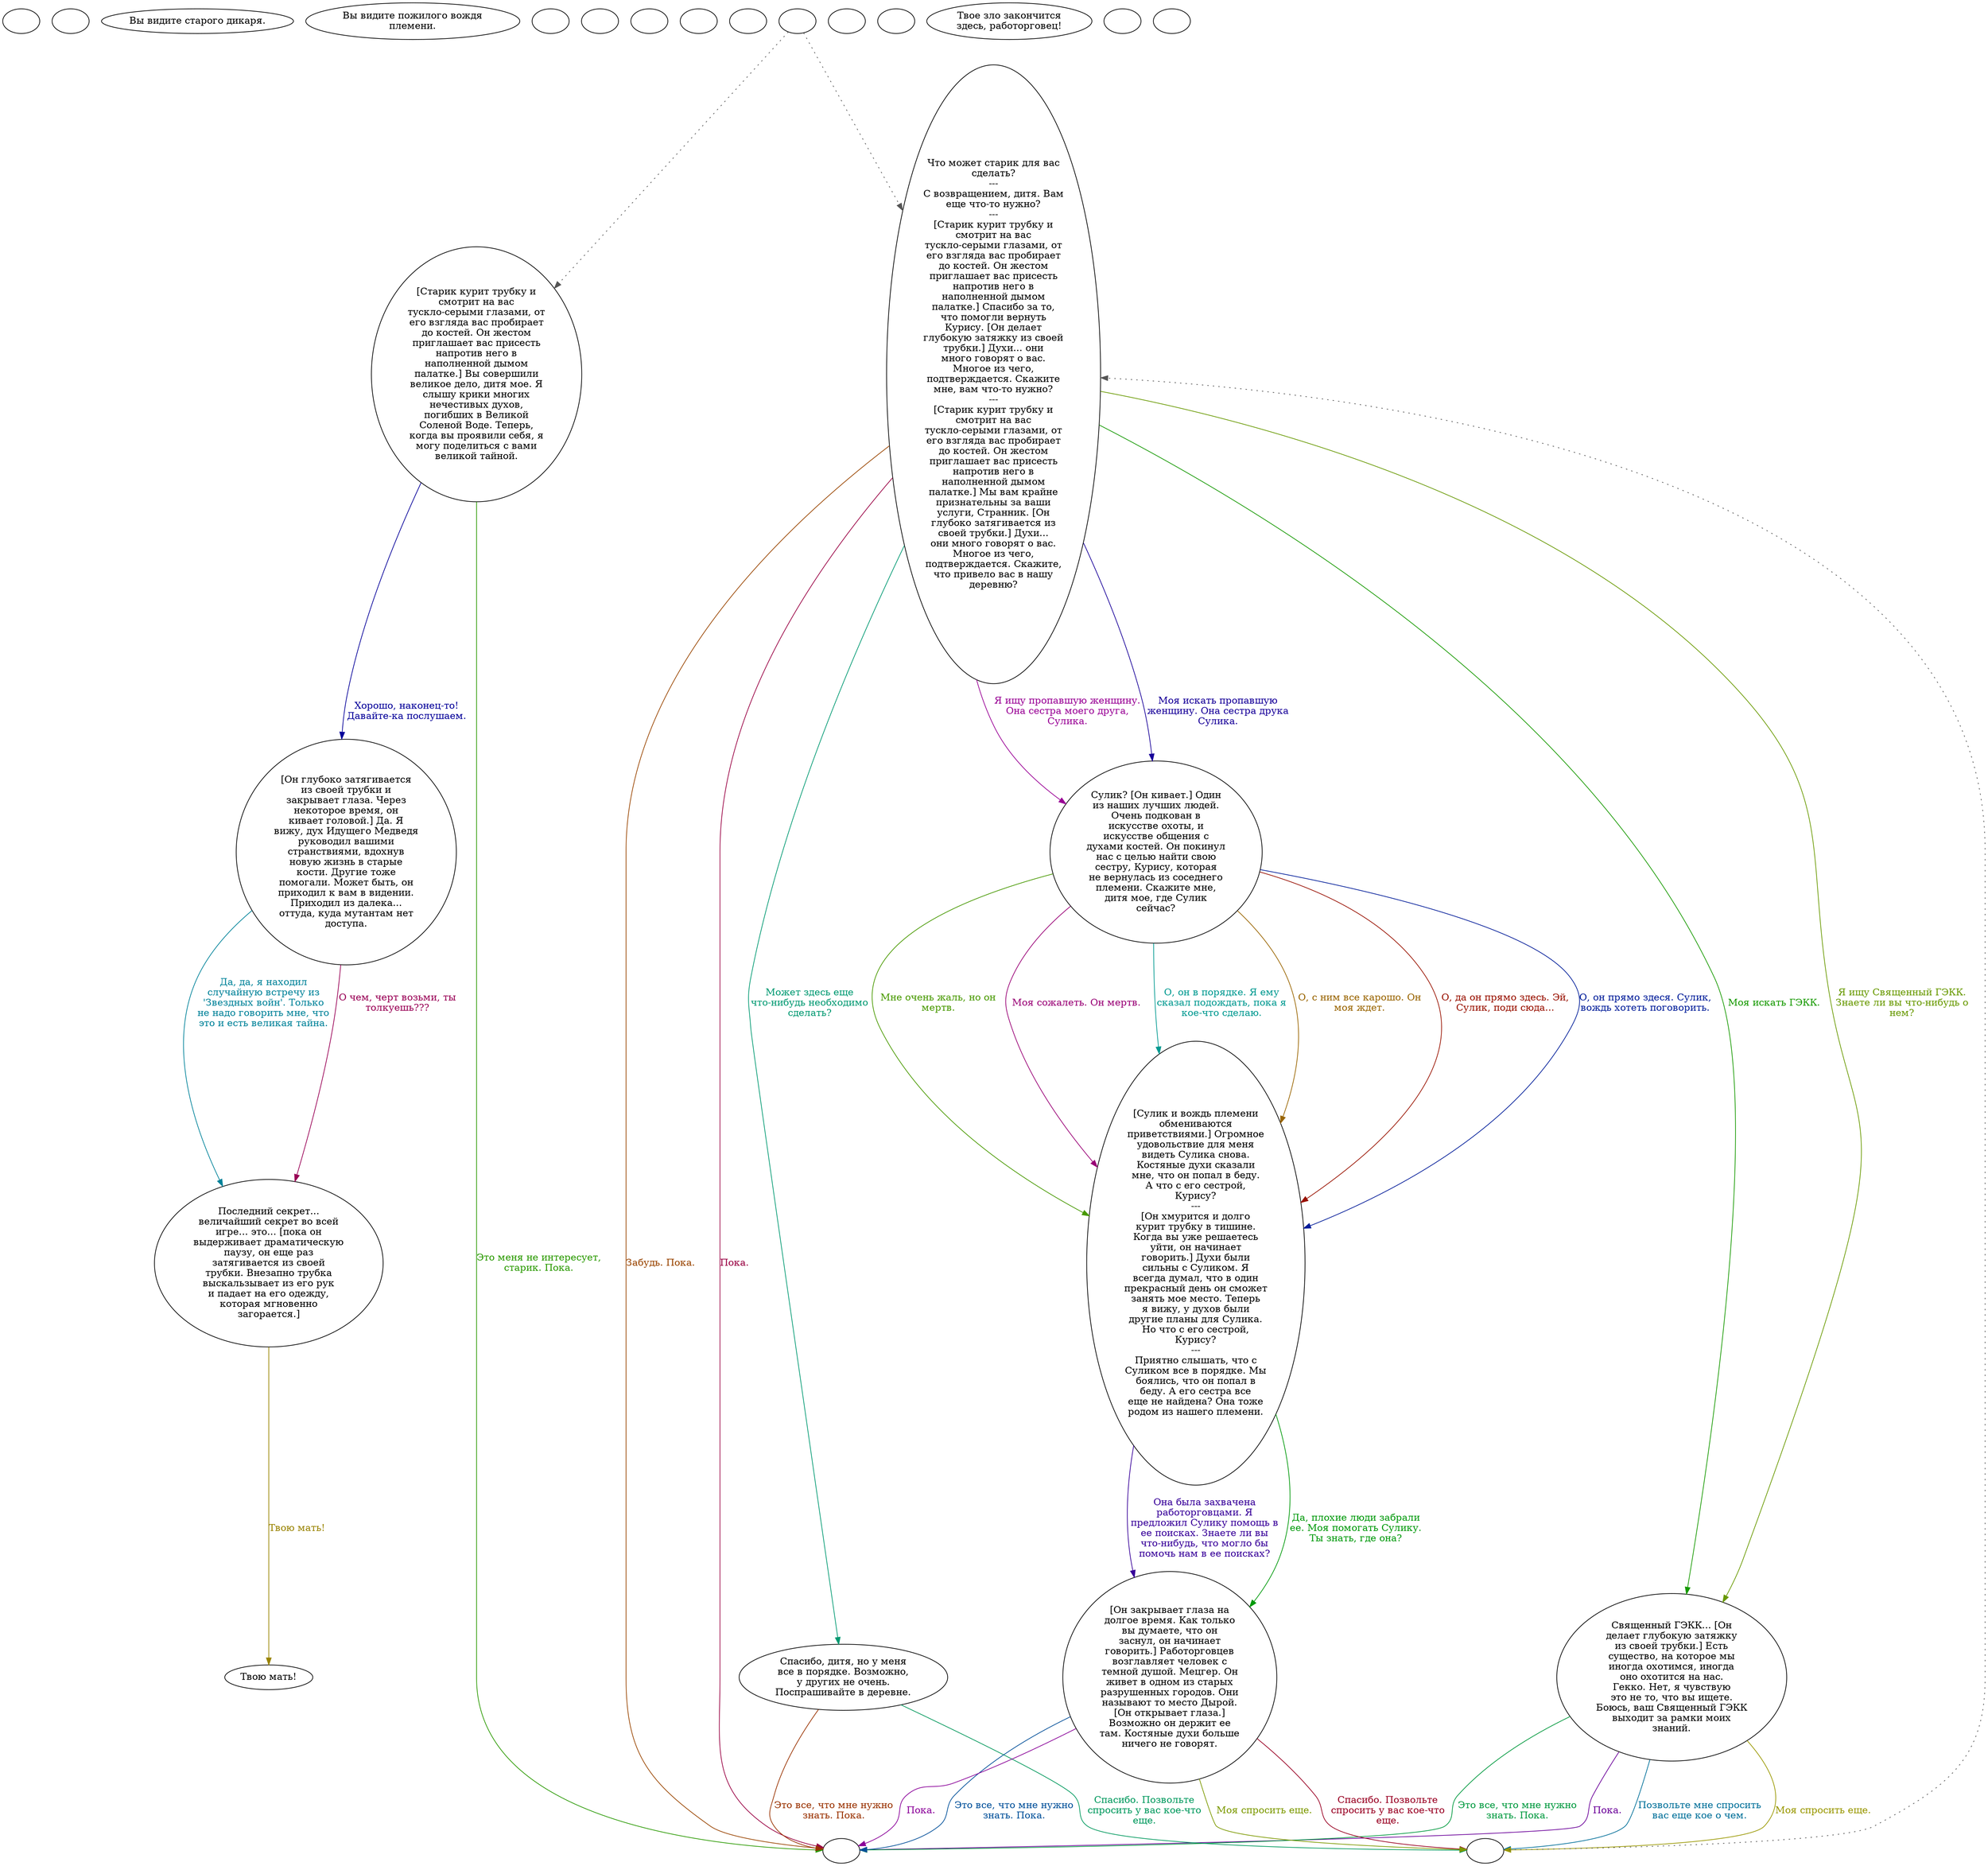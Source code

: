 digraph tribec12 {
  "start" [style=filled       fillcolor="#FFFFFF"       color="#000000"]
  "start" [label=""]
  "use_p_proc" [style=filled       fillcolor="#FFFFFF"       color="#000000"]
  "use_p_proc" [label=""]
  "look_at_p_proc" [style=filled       fillcolor="#FFFFFF"       color="#000000"]
  "look_at_p_proc" [label="Вы видите старого дикаря."]
  "description_p_proc" [style=filled       fillcolor="#FFFFFF"       color="#000000"]
  "description_p_proc" [label="Вы видите пожилого вождя\nплемени."]
  "use_skill_on_p_proc" [style=filled       fillcolor="#FFFFFF"       color="#000000"]
  "use_skill_on_p_proc" [label=""]
  "use_obj_on_p_proc" [style=filled       fillcolor="#FFFFFF"       color="#000000"]
  "use_obj_on_p_proc" [label=""]
  "damage_p_proc" [style=filled       fillcolor="#FFFFFF"       color="#000000"]
  "damage_p_proc" [label=""]
  "map_enter_p_proc" [style=filled       fillcolor="#FFFFFF"       color="#000000"]
  "map_enter_p_proc" [label=""]
  "map_update_p_proc" [style=filled       fillcolor="#FFFFFF"       color="#000000"]
  "map_update_p_proc" [label=""]
  "talk_p_proc" [style=filled       fillcolor="#FFFFFF"       color="#000000"]
  "talk_p_proc" -> "Node007" [style=dotted color="#555555"]
  "talk_p_proc" -> "Node001" [style=dotted color="#555555"]
  "talk_p_proc" [label=""]
  "Node999" [style=filled       fillcolor="#FFFFFF"       color="#000000"]
  "Node999" [label=""]
  "Node001" [style=filled       fillcolor="#FFFFFF"       color="#000000"]
  "Node001" [label="Что может старик для вас\nсделать?\n---\nС возвращением, дитя. Вам\nеще что-то нужно?\n---\n[Старик курит трубку и\nсмотрит на вас\nтускло-серыми глазами, от\nего взгляда вас пробирает\nдо костей. Он жестом\nприглашает вас присесть\nнапротив него в\nнаполненной дымом\nпалатке.] Спасибо за то,\nчто помогли вернуть\nКурису. [Он делает\nглубокую затяжку из своей\nтрубки.] Духи... они\nмного говорят о вас.\nМногое из чего,\nподтверждается. Скажите\nмне, вам что-то нужно?\n---\n[Старик курит трубку и\nсмотрит на вас\nтускло-серыми глазами, от\nего взгляда вас пробирает\nдо костей. Он жестом\nприглашает вас присесть\nнапротив него в\nнаполненной дымом\nпалатке.] Мы вам крайне\nпризнательны за ваши\nуслуги, Странник. [Он\nглубоко затягивается из\nсвоей трубки.] Духи...\nони много говорят о вас.\nМногое из чего,\nподтверждается. Скажите,\nчто привело вас в нашу\nдеревню?"]
  "Node001" -> "Node002" [label="Я ищу Священный ГЭКК.\nЗнаете ли вы что-нибудь о\nнем?" color="#689900" fontcolor="#689900"]
  "Node001" -> "Node003" [label="Я ищу пропавшую женщину.\nОна сестра моего друга,\nСулика." color="#990095" fontcolor="#990095"]
  "Node001" -> "Node006" [label="Может здесь еще\nчто-нибудь необходимо\nсделать?" color="#009971" fontcolor="#009971"]
  "Node001" -> "Node999" [label="Забудь. Пока." color="#994400" fontcolor="#994400"]
  "Node001" -> "Node003" [label="Моя искать пропавшую\nженщину. Она сестра друка\nСулика." color="#170099" fontcolor="#170099"]
  "Node001" -> "Node002" [label="Моя искать ГЭКК." color="#159900" fontcolor="#159900"]
  "Node001" -> "Node999" [label="Пока." color="#990042" fontcolor="#990042"]
  "Node002" [style=filled       fillcolor="#FFFFFF"       color="#000000"]
  "Node002" [label="Священный ГЭКК... [Он\nделает глубокую затяжку\nиз своей трубки.] Есть\nсущество, на которое мы\nиногда охотимся, иногда\nоно охотится на нас.\nГекко. Нет, я чувствую\nэто не то, что вы ищете.\nБоюсь, ваш Священный ГЭКК\nвыходит за рамки моих\nзнаний."]
  "Node002" -> "Node090" [label="Позвольте мне спросить\nвас еще кое о чем." color="#006F99" fontcolor="#006F99"]
  "Node002" -> "Node090" [label="Моя спросить еще." color="#999700" fontcolor="#999700"]
  "Node002" -> "Node999" [label="Пока." color="#6A0099" fontcolor="#6A0099"]
  "Node002" -> "Node999" [label="Это все, что мне нужно\nзнать. Пока." color="#00993E" fontcolor="#00993E"]
  "Node003" [style=filled       fillcolor="#FFFFFF"       color="#000000"]
  "Node003" [label="Сулик? [Он кивает.] Один\nиз наших лучших людей.\nОчень подкован в\nискусстве охоты, и\nискусстве общения с\nдухами костей. Он покинул\nнас с целью найти свою\nсестру, Курису, которая\nне вернулась из соседнего\nплемени. Скажите мне,\nдитя мое, где Сулик\nсейчас?"]
  "Node003" -> "Node004" [label="О, да он прямо здесь. Эй,\nСулик, поди сюда..." color="#991100" fontcolor="#991100"]
  "Node003" -> "Node004" [label="О, он прямо здеся. Сулик,\nвождь хотеть поговорить." color="#001C99" fontcolor="#001C99"]
  "Node003" -> "Node004" [label="Мне очень жаль, но он\nмертв." color="#489900" fontcolor="#489900"]
  "Node003" -> "Node004" [label="Моя сожалеть. Он мертв." color="#990075" fontcolor="#990075"]
  "Node003" -> "Node004" [label="О, он в порядке. Я ему\nсказал подождать, пока я\nкое-что сделаю." color="#009990" fontcolor="#009990"]
  "Node003" -> "Node004" [label="О, с ним все карошо. Он\nмоя ждет." color="#996400" fontcolor="#996400"]
  "Node004" [style=filled       fillcolor="#FFFFFF"       color="#000000"]
  "Node004" [label="[Сулик и вождь племени\nобмениваются\nприветствиями.] Огромное\nудовольствие для меня\nвидеть Сулика снова.\nКостяные духи сказали\nмне, что он попал в беду.\nА что с его сестрой,\nКурису?\n---\n[Он хмурится и долго\nкурит трубку в тишине.\nКогда вы уже решаетесь\nуйти, он начинает\nговорить.] Духи были\nсильны с Суликом. Я\nвсегда думал, что в один\nпрекрасный день он сможет\nзанять мое место. Теперь\nя вижу, у духов были\nдругие планы для Сулика.\nНо что с его сестрой,\nКурису?\n---\nПриятно слышать, что с\nСуликом все в порядке. Мы\nбоялись, что он попал в\nбеду. А его сестра все\nеще не найдена? Она тоже\nродом из нашего племени."]
  "Node004" -> "Node005" [label="Она была захвачена\nработорговцами. Я\nпредложил Сулику помощь в\nее поисках. Знаете ли вы\nчто-нибудь, что могло бы\nпомочь нам в ее поисках?" color="#370099" fontcolor="#370099"]
  "Node004" -> "Node005" [label="Да, плохие люди забрали\nее. Моя помогать Сулику.\nТы знать, где она?" color="#00990A" fontcolor="#00990A"]
  "Node005" [style=filled       fillcolor="#FFFFFF"       color="#000000"]
  "Node005" [label="[Он закрывает глаза на\nдолгое время. Как только\nвы думаете, что он\nзаснул, он начинает\nговорить.] Работорговцев\nвозглавляет человек с\nтемной душой. Мецгер. Он\nживет в одном из старых\nразрушенных городов. Они\nназывают то место Дырой.\n[Он открывает глаза.]\nВозможно он держит ее\nтам. Костяные духи больше\nничего не говорят."]
  "Node005" -> "Node090" [label="Спасибо. Позвольте\nспросить у вас кое-что\nеще." color="#990022" fontcolor="#990022"]
  "Node005" -> "Node999" [label="Это все, что мне нужно\nзнать. Пока." color="#004F99" fontcolor="#004F99"]
  "Node005" -> "Node090" [label="Моя спросить еще." color="#7C9900" fontcolor="#7C9900"]
  "Node005" -> "Node999" [label="Пока." color="#8A0099" fontcolor="#8A0099"]
  "Node006" [style=filled       fillcolor="#FFFFFF"       color="#000000"]
  "Node006" [label="Спасибо, дитя, но у меня\nвсе в порядке. Возможно,\nу других не очень.\nПоспрашивайте в деревне."]
  "Node006" -> "Node090" [label="Спасибо. Позвольте\nспросить у вас кое-что\nеще." color="#00995D" fontcolor="#00995D"]
  "Node006" -> "Node999" [label="Это все, что мне нужно\nзнать. Пока." color="#993100" fontcolor="#993100"]
  "Node007" [style=filled       fillcolor="#FFFFFF"       color="#000000"]
  "Node007" [label="[Старик курит трубку и\nсмотрит на вас\nтускло-серыми глазами, от\nего взгляда вас пробирает\nдо костей. Он жестом\nприглашает вас присесть\nнапротив него в\nнаполненной дымом\nпалатке.] Вы совершили\nвеликое дело, дитя мое. Я\nслышу крики многих\nнечестивых духов,\nпогибших в Великой\nСоленой Воде. Теперь,\nкогда вы проявили себя, я\nмогу поделиться с вами\nвеликой тайной."]
  "Node007" -> "Node008" [label="Хорошо, наконец-то!\nДавайте-ка послушаем." color="#040099" fontcolor="#040099"]
  "Node007" -> "Node999" [label="Это меня не интересует,\nстарик. Пока." color="#299900" fontcolor="#299900"]
  "Node008" [style=filled       fillcolor="#FFFFFF"       color="#000000"]
  "Node008" [label="[Он глубоко затягивается\nиз своей трубки и\nзакрывает глаза. Через\nнекоторое время, он\nкивает головой.] Да. Я\nвижу, дух Идущего Медведя\nруководил вашими\nстранствиями, вдохнув\nновую жизнь в старые\nкости. Другие тоже\nпомогали. Может быть, он\nприходил к вам в видении.\nПриходил из далека...\nоттуда, куда мутантам нет\nдоступа."]
  "Node008" -> "Node009" [label="О чем, черт возьми, ты\nтолкуешь???" color="#990055" fontcolor="#990055"]
  "Node008" -> "Node009" [label="Да, да, я находил\nслучайную встречу из\n'Звездных войн'. Только\nне надо говорить мне, что\nэто и есть великая тайна." color="#008299" fontcolor="#008299"]
  "Node009" [style=filled       fillcolor="#FFFFFF"       color="#000000"]
  "Node009" [label="Последний секрет...\nвеличайший секрет во всей\nигре... это... [пока он\nвыдерживает драматическую\nпаузу, он еще раз\nзатягивается из своей\nтрубки. Внезапно трубка\nвыскальзывает из его рук\nи падает на его одежду,\nкоторая мгновенно\nзагорается.]"]
  "Node009" -> "Node010" [label="Твою мать!" color="#998300" fontcolor="#998300"]
  "Node010" [style=filled       fillcolor="#FFFFFF"       color="#000000"]
  "Node010" [label="Твою мать!"]
  "Node090" [style=filled       fillcolor="#FFFFFF"       color="#000000"]
  "Node090" -> "Node001" [style=dotted color="#555555"]
  "Node090" [label=""]
  "timed_event_p_proc" [style=filled       fillcolor="#FFFFFF"       color="#000000"]
  "timed_event_p_proc" [label=""]
  "destroy_p_proc" [style=filled       fillcolor="#FFFFFF"       color="#000000"]
  "destroy_p_proc" [label=""]
  "critter_p_proc" [style=filled       fillcolor="#FFFFFF"       color="#000000"]
  "critter_p_proc" [label="Твое зло закончится\nздесь, работорговец!"]
  "combat_p_proc" [style=filled       fillcolor="#FFFFFF"       color="#000000"]
  "combat_p_proc" [label=""]
  "pickup_p_proc" [style=filled       fillcolor="#FFFFFF"       color="#000000"]
  "pickup_p_proc" [label=""]
}